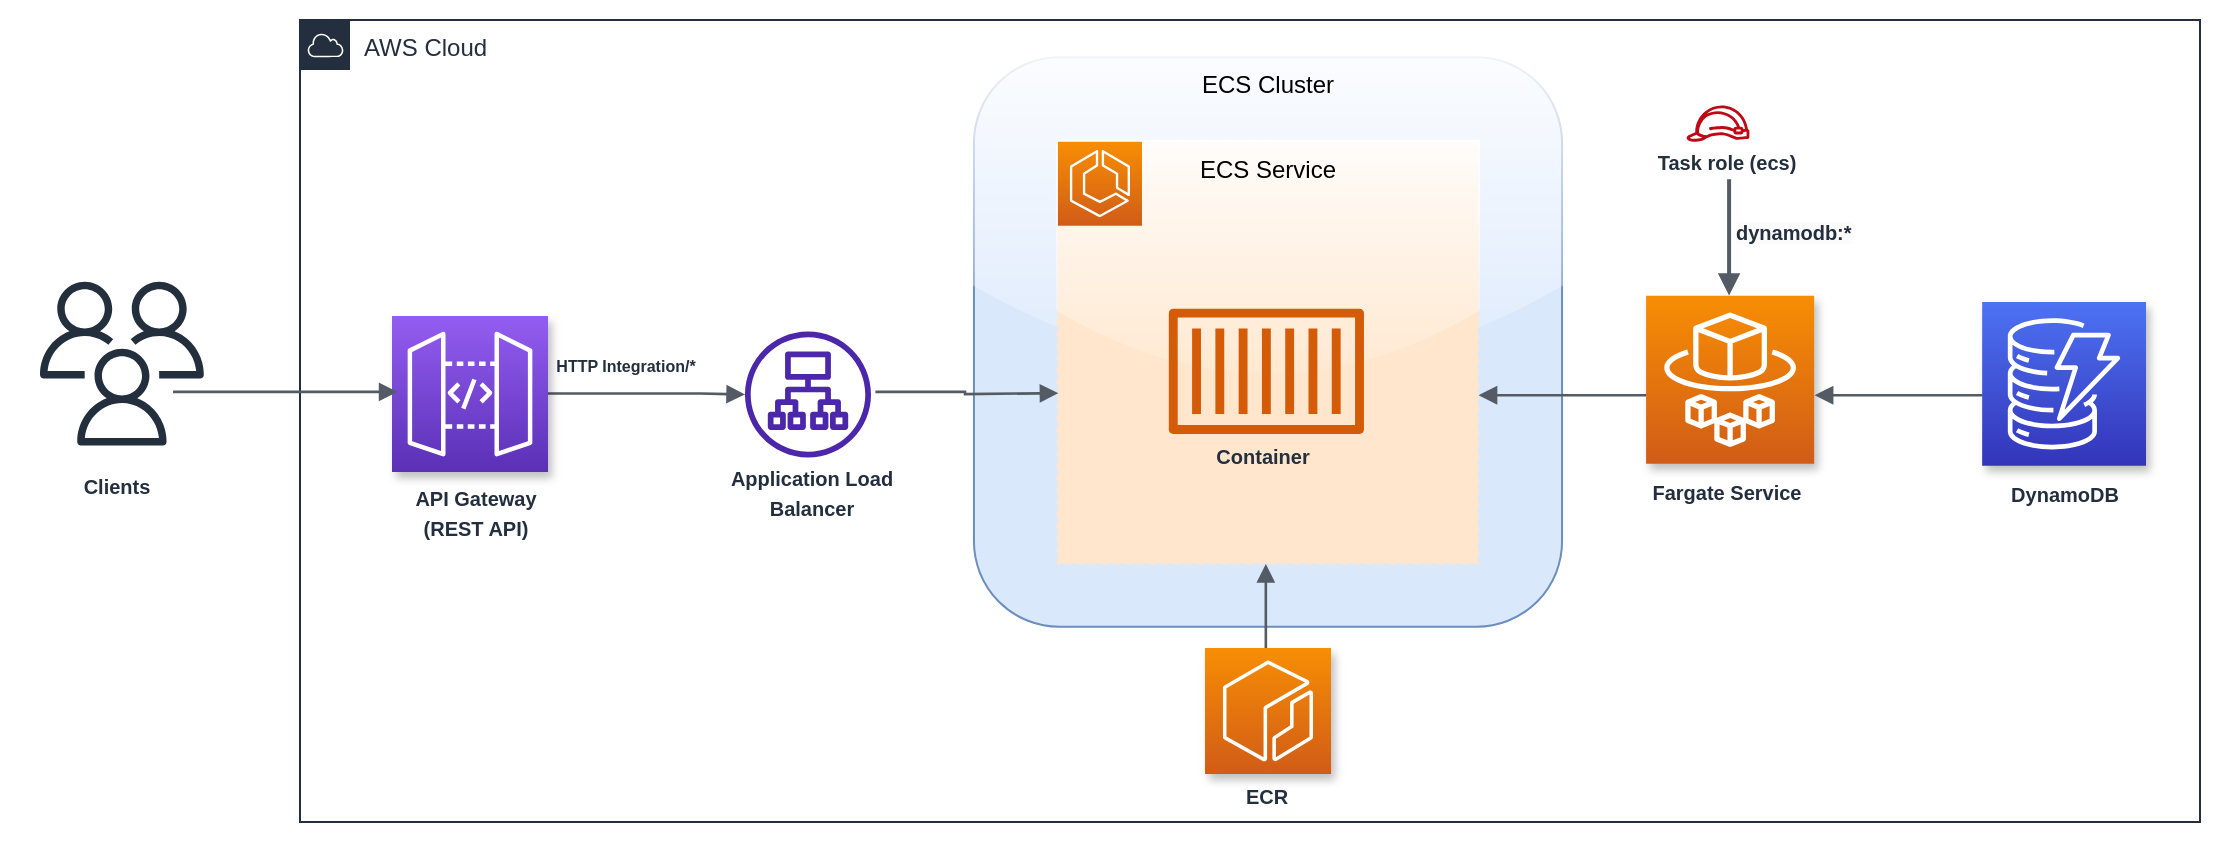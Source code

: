 <mxfile>
    <diagram id="a1ITMQyEzMLOkUEhuHSe" name="Page-1">
        <mxGraphModel dx="2148" dy="581" grid="1" gridSize="10" guides="1" tooltips="1" connect="1" arrows="1" fold="1" page="1" pageScale="1" pageWidth="1100" pageHeight="1700" background="none" math="0" shadow="0">
            <root>
                <mxCell id="0"/>
                <mxCell id="1" parent="0"/>
                <mxCell id="73" value="" style="group" vertex="1" connectable="0" parent="1">
                    <mxGeometry x="420" y="150" width="1110" height="420" as="geometry"/>
                </mxCell>
                <mxCell id="52" value="" style="group;fillColor=default;fillStyle=auto;spacingTop=0;verticalAlign=middle;labelPosition=center;verticalLabelPosition=middle;align=center;labelBorderColor=none;labelBackgroundColor=none;rounded=0;glass=0;shadow=0;strokeWidth=1;container=0;" parent="73" vertex="1" connectable="0">
                    <mxGeometry width="1110" height="420" as="geometry"/>
                </mxCell>
                <mxCell id="50" value="AWS Cloud" style="points=[[0,0],[0.25,0],[0.5,0],[0.75,0],[1,0],[1,0.25],[1,0.5],[1,0.75],[1,1],[0.75,1],[0.5,1],[0.25,1],[0,1],[0,0.75],[0,0.5],[0,0.25]];outlineConnect=0;gradientColor=none;html=1;whiteSpace=wrap;fontSize=12;fontStyle=0;container=0;pointerEvents=0;collapsible=0;recursiveResize=0;shape=mxgraph.aws4.group;grIcon=mxgraph.aws4.group_aws_cloud;strokeColor=#232F3E;fillColor=none;verticalAlign=top;align=left;spacingLeft=30;fontColor=#232F3E;dashed=0;rounded=0;shadow=0;glass=1;sketch=0;fillStyle=auto;strokeWidth=1;" parent="73" vertex="1">
                    <mxGeometry x="150" y="10" width="950" height="401" as="geometry"/>
                </mxCell>
                <mxCell id="65" value="" style="edgeStyle=orthogonalEdgeStyle;html=1;endArrow=block;elbow=vertical;startArrow=none;endFill=1;strokeColor=#545B64;rounded=0;strokeWidth=1.3;" parent="73" edge="1">
                    <mxGeometry width="100" relative="1" as="geometry">
                        <mxPoint x="270" y="196.5" as="sourcePoint"/>
                        <mxPoint x="372.291" y="196.999" as="targetPoint"/>
                        <Array as="points">
                            <mxPoint x="350" y="196.5"/>
                            <mxPoint x="350" y="196.5"/>
                        </Array>
                    </mxGeometry>
                </mxCell>
                <mxCell id="4" value="ECS Cluster" style="fillColor=#dae8fc;strokeColor=#6c8ebf;verticalAlign=top;fontStyle=0;shadow=0;glass=1;rounded=1;strokeWidth=1;container=0;" parent="73" vertex="1">
                    <mxGeometry x="486.967" y="28.64" width="294.067" height="284.754" as="geometry"/>
                </mxCell>
                <mxCell id="6" value="ECS Service" style="fillColor=#ffe6cc;strokeColor=#FFE6CC;dashed=1;verticalAlign=top;fontStyle=0;rounded=0;glass=1;shadow=0;fillStyle=auto;gradientColor=none;container=0;" parent="73" vertex="1">
                    <mxGeometry x="528.976" y="70.826" width="210.048" height="210.929" as="geometry"/>
                </mxCell>
                <mxCell id="7" value="" style="points=[[0,0,0],[0.25,0,0],[0.5,0,0],[0.75,0,0],[1,0,0],[0,1,0],[0.25,1,0],[0.5,1,0],[0.75,1,0],[1,1,0],[0,0.25,0],[0,0.5,0],[0,0.75,0],[1,0.25,0],[1,0.5,0],[1,0.75,0]];outlineConnect=0;fontColor=#232F3E;gradientColor=#F78E04;gradientDirection=north;fillColor=#D05C17;strokeColor=#ffffff;dashed=0;verticalLabelPosition=bottom;verticalAlign=top;align=center;html=1;fontSize=12;fontStyle=0;aspect=fixed;shape=mxgraph.aws4.resourceIcon;resIcon=mxgraph.aws4.ecs;shadow=0;container=0;" parent="73" vertex="1">
                    <mxGeometry x="528.976" y="70.826" width="42.01" height="42.01" as="geometry"/>
                </mxCell>
                <mxCell id="22" value="" style="sketch=0;outlineConnect=0;fontColor=#232F3E;gradientColor=none;fillColor=#D45B07;strokeColor=none;dashed=0;verticalLabelPosition=bottom;verticalAlign=top;align=center;html=1;fontSize=12;fontStyle=0;aspect=fixed;pointerEvents=1;shape=mxgraph.aws4.container_1;rounded=0;shadow=0;glass=1;fillStyle=auto;strokeWidth=1;container=0;" parent="73" vertex="1">
                    <mxGeometry x="584.408" y="154.143" width="97.567" height="63.014" as="geometry"/>
                </mxCell>
                <mxCell id="25" value="&lt;span style=&quot;color: rgb(35, 47, 62); font-size: 10px; font-weight: 700;&quot;&gt;Container&lt;/span&gt;" style="text;html=1;align=center;verticalAlign=middle;resizable=0;points=[];autosize=1;strokeColor=none;fillColor=none;container=0;" parent="73" vertex="1">
                    <mxGeometry x="596.433" y="213.203" width="70" height="30" as="geometry"/>
                </mxCell>
                <mxCell id="28" value="" style="edgeStyle=orthogonalEdgeStyle;html=1;endArrow=block;elbow=vertical;startArrow=none;endFill=1;strokeColor=#545B64;rounded=0;exitX=1.031;exitY=0.475;exitDx=0;exitDy=0;exitPerimeter=0;strokeWidth=1.3;" parent="73" source="42" edge="1">
                    <mxGeometry width="100" relative="1" as="geometry">
                        <mxPoint x="444.957" y="196.329" as="sourcePoint"/>
                        <mxPoint x="528.976" y="196.329" as="targetPoint"/>
                    </mxGeometry>
                </mxCell>
                <mxCell id="42" value="" style="sketch=0;outlineConnect=0;fontColor=#232F3E;gradientColor=none;fillColor=#4D27AA;strokeColor=none;dashed=0;verticalLabelPosition=bottom;verticalAlign=top;align=center;html=1;fontSize=12;fontStyle=0;aspect=fixed;pointerEvents=1;shape=mxgraph.aws4.application_load_balancer;rounded=0;shadow=0;glass=1;fillStyle=auto;strokeWidth=1;container=0;" parent="73" vertex="1">
                    <mxGeometry x="372.49" y="165.744" width="63.014" height="63.014" as="geometry"/>
                </mxCell>
                <mxCell id="45" value="&lt;span style=&quot;color: rgb(35, 47, 62); font-size: 10px; font-weight: 700;&quot;&gt;Application Load Balancer&lt;/span&gt;" style="text;html=1;strokeColor=none;fillColor=none;align=center;verticalAlign=middle;whiteSpace=wrap;rounded=0;shadow=0;glass=1;sketch=0;fillStyle=auto;strokeWidth=1;container=0;" parent="73" vertex="1">
                    <mxGeometry x="357.787" y="230.077" width="95.572" height="31.639" as="geometry"/>
                </mxCell>
                <mxCell id="46" value="" style="edgeStyle=orthogonalEdgeStyle;html=1;endArrow=block;elbow=vertical;startArrow=none;endFill=1;strokeColor=#545B64;rounded=0;strokeWidth=1.3;" parent="73" edge="1">
                    <mxGeometry width="100" relative="1" as="geometry">
                        <mxPoint x="632.666" y="323.941" as="sourcePoint"/>
                        <mxPoint x="632.666" y="281.755" as="targetPoint"/>
                    </mxGeometry>
                </mxCell>
                <mxCell id="9" value="" style="sketch=0;points=[[0,0,0],[0.25,0,0],[0.5,0,0],[0.75,0,0],[1,0,0],[0,1,0],[0.25,1,0],[0.5,1,0],[0.75,1,0],[1,1,0],[0,0.25,0],[0,0.5,0],[0,0.75,0],[1,0.25,0],[1,0.5,0],[1,0.75,0]];outlineConnect=0;fontColor=#232F3E;gradientColor=#F78E04;gradientDirection=north;fillColor=#D05C17;strokeColor=#ffffff;dashed=0;verticalLabelPosition=bottom;verticalAlign=top;align=center;html=1;fontSize=12;fontStyle=0;aspect=fixed;shape=mxgraph.aws4.resourceIcon;resIcon=mxgraph.aws4.ecr;shadow=1;container=0;" parent="73" vertex="1">
                    <mxGeometry x="602.493" y="323.941" width="63.014" height="63.014" as="geometry"/>
                </mxCell>
                <mxCell id="16" value="&lt;span style=&quot;color: rgb(35, 47, 62); font-size: 10px; font-weight: 700;&quot;&gt;ECR&lt;/span&gt;" style="text;html=1;align=center;verticalAlign=middle;resizable=0;points=[];autosize=1;strokeColor=none;fillColor=none;container=0;" parent="73" vertex="1">
                    <mxGeometry x="612.995" y="383.001" width="40" height="30" as="geometry"/>
                </mxCell>
                <mxCell id="27" value="" style="edgeStyle=orthogonalEdgeStyle;html=1;endArrow=none;elbow=vertical;startArrow=block;startFill=1;strokeColor=#545B64;rounded=0;strokeWidth=1.3;" parent="73" edge="1">
                    <mxGeometry width="100" relative="1" as="geometry">
                        <mxPoint x="739.024" y="197.383" as="sourcePoint"/>
                        <mxPoint x="823.043" y="197.383" as="targetPoint"/>
                    </mxGeometry>
                </mxCell>
                <mxCell id="13" value="" style="sketch=0;points=[[0,0,0],[0.25,0,0],[0.5,0,0],[0.75,0,0],[1,0,0],[0,1,0],[0.25,1,0],[0.5,1,0],[0.75,1,0],[1,1,0],[0,0.25,0],[0,0.5,0],[0,0.75,0],[1,0.25,0],[1,0.5,0],[1,0.75,0]];outlineConnect=0;fontColor=#232F3E;gradientColor=#F78E04;gradientDirection=north;fillColor=#D05C17;strokeColor=#ffffff;dashed=0;verticalLabelPosition=bottom;verticalAlign=top;align=center;html=1;fontSize=12;fontStyle=0;aspect=fixed;shape=mxgraph.aws4.resourceIcon;resIcon=mxgraph.aws4.fargate;rounded=0;shadow=1;glass=1;fillStyle=auto;strokeWidth=1;container=0;" parent="73" vertex="1">
                    <mxGeometry x="823.043" y="147.815" width="84.019" height="84.019" as="geometry"/>
                </mxCell>
                <mxCell id="17" value="&lt;span style=&quot;color: rgb(35, 47, 62); font-size: 10px; font-weight: 700;&quot;&gt;Fargate Service&lt;/span&gt;" style="text;html=1;align=center;verticalAlign=middle;resizable=0;points=[];autosize=1;strokeColor=none;fillColor=none;container=0;" parent="73" vertex="1">
                    <mxGeometry x="812.541" y="231.132" width="100" height="30" as="geometry"/>
                </mxCell>
                <mxCell id="37" value="" style="sketch=0;points=[[0,0,0],[0.25,0,0],[0.5,0,0],[0.75,0,0],[1,0,0],[0,1,0],[0.25,1,0],[0.5,1,0],[0.75,1,0],[1,1,0],[0,0.25,0],[0,0.5,0],[0,0.75,0],[1,0.25,0],[1,0.5,0],[1,0.75,0]];outlineConnect=0;fontColor=#232F3E;gradientColor=#4D72F3;gradientDirection=north;fillColor=#3334B9;strokeColor=#ffffff;dashed=0;verticalLabelPosition=bottom;verticalAlign=top;align=center;html=1;fontSize=12;fontStyle=0;aspect=fixed;shape=mxgraph.aws4.resourceIcon;resIcon=mxgraph.aws4.dynamodb;rounded=0;shadow=1;glass=1;fillStyle=auto;strokeWidth=1;container=0;" parent="73" vertex="1">
                    <mxGeometry x="991.081" y="150.979" width="81.919" height="81.919" as="geometry"/>
                </mxCell>
                <mxCell id="38" value="&lt;span style=&quot;color: rgb(35, 47, 62); font-size: 10px; font-weight: 700;&quot;&gt;DynamoDB&lt;/span&gt;" style="text;html=1;align=center;verticalAlign=middle;resizable=0;points=[];autosize=1;strokeColor=none;fillColor=none;container=0;" parent="73" vertex="1">
                    <mxGeometry x="991.78" y="232.186" width="80" height="30" as="geometry"/>
                </mxCell>
                <mxCell id="39" value="" style="edgeStyle=orthogonalEdgeStyle;html=1;endArrow=none;elbow=vertical;startArrow=block;startFill=1;strokeColor=#545B64;rounded=0;strokeWidth=1.3;" parent="73" edge="1">
                    <mxGeometry width="100" relative="1" as="geometry">
                        <mxPoint x="907.062" y="197.383" as="sourcePoint"/>
                        <mxPoint x="991.081" y="197.383" as="targetPoint"/>
                    </mxGeometry>
                </mxCell>
                <mxCell id="54" value="" style="sketch=0;outlineConnect=0;fontColor=#232F3E;gradientColor=none;fillColor=#BF0816;strokeColor=none;dashed=0;verticalLabelPosition=bottom;verticalAlign=top;align=center;html=1;fontSize=12;fontStyle=0;aspect=fixed;pointerEvents=1;shape=mxgraph.aws4.role;container=0;" parent="73" vertex="1">
                    <mxGeometry x="843" y="52.76" width="32" height="18.07" as="geometry"/>
                </mxCell>
                <mxCell id="56" value="&lt;span style=&quot;color: rgb(35, 47, 62); font-size: 10px; font-weight: 700;&quot;&gt;Task role (ecs)&lt;/span&gt;" style="text;html=1;align=center;verticalAlign=middle;resizable=0;points=[];autosize=1;strokeColor=none;fillColor=none;container=0;" parent="73" vertex="1">
                    <mxGeometry x="818.0" y="65.823" width="90" height="30" as="geometry"/>
                </mxCell>
                <mxCell id="57" value="" style="edgeStyle=orthogonalEdgeStyle;html=1;endArrow=block;elbow=vertical;startArrow=none;endFill=1;strokeColor=#545B64;rounded=0;strokeWidth=2;" parent="73" edge="1">
                    <mxGeometry width="100" relative="1" as="geometry">
                        <mxPoint x="864.55" y="89.62" as="sourcePoint"/>
                        <mxPoint x="864.55" y="147.81" as="targetPoint"/>
                    </mxGeometry>
                </mxCell>
                <mxCell id="58" value="&lt;span style=&quot;color: rgb(35, 47, 62); font-family: Helvetica; font-size: 10px; font-style: normal; font-variant-ligatures: normal; font-variant-caps: normal; font-weight: 700; letter-spacing: normal; orphans: 2; text-align: center; text-indent: 0px; text-transform: none; widows: 2; word-spacing: 0px; -webkit-text-stroke-width: 0px; background-color: rgb(251, 251, 251); text-decoration-thickness: initial; text-decoration-style: initial; text-decoration-color: initial; float: none; display: inline !important;&quot;&gt;dynamodb:*&lt;/span&gt;" style="text;whiteSpace=wrap;html=1;container=0;" parent="73" vertex="1">
                    <mxGeometry x="866" y="102.49" width="70" height="27.15" as="geometry"/>
                </mxCell>
                <mxCell id="71" value="&lt;span style=&quot;color: rgb(35, 47, 62); font-weight: 700;&quot;&gt;&lt;font style=&quot;font-size: 8px;&quot;&gt;HTTP Integration/*&lt;/font&gt;&lt;/span&gt;" style="text;html=1;strokeColor=none;fillColor=none;align=center;verticalAlign=middle;whiteSpace=wrap;rounded=0;shadow=0;glass=1;sketch=0;fillStyle=auto;strokeWidth=1;container=0;" vertex="1" parent="73">
                    <mxGeometry x="267.79" y="165.74" width="90" height="32.11" as="geometry"/>
                </mxCell>
                <mxCell id="62" value="" style="sketch=0;points=[[0,0,0],[0.25,0,0],[0.5,0,0],[0.75,0,0],[1,0,0],[0,1,0],[0.25,1,0],[0.5,1,0],[0.75,1,0],[1,1,0],[0,0.25,0],[0,0.5,0],[0,0.75,0],[1,0.25,0],[1,0.5,0],[1,0.75,0]];outlineConnect=0;fontColor=#232F3E;gradientColor=#945DF2;gradientDirection=north;fillColor=#5A30B5;strokeColor=#ffffff;dashed=0;verticalLabelPosition=bottom;verticalAlign=top;align=center;html=1;fontSize=12;fontStyle=0;aspect=fixed;shape=mxgraph.aws4.resourceIcon;resIcon=mxgraph.aws4.api_gateway;shadow=1;container=0;" parent="73" vertex="1">
                    <mxGeometry x="196" y="158" width="78" height="78" as="geometry"/>
                </mxCell>
                <mxCell id="66" value="&lt;span style=&quot;color: rgb(35, 47, 62); font-size: 10px; font-weight: 700;&quot;&gt;API Gateway&lt;br&gt;(REST API)&lt;/span&gt;" style="text;html=1;strokeColor=none;fillColor=none;align=center;verticalAlign=middle;whiteSpace=wrap;rounded=0;shadow=0;glass=1;sketch=0;fillStyle=auto;strokeWidth=1;container=0;" parent="73" vertex="1">
                    <mxGeometry x="189.997" y="240.077" width="95.572" height="31.639" as="geometry"/>
                </mxCell>
                <mxCell id="34" value="" style="edgeStyle=orthogonalEdgeStyle;html=1;endArrow=block;elbow=vertical;startArrow=none;endFill=1;strokeColor=#545B64;rounded=0;strokeWidth=1.3;" parent="73" edge="1">
                    <mxGeometry width="100" relative="1" as="geometry">
                        <mxPoint x="86.251" y="195.689" as="sourcePoint"/>
                        <mxPoint x="198.541" y="195.689" as="targetPoint"/>
                    </mxGeometry>
                </mxCell>
                <mxCell id="2" value="" style="sketch=0;outlineConnect=0;fontColor=#232F3E;gradientColor=none;fillColor=#232F3D;strokeColor=none;dashed=0;verticalLabelPosition=bottom;verticalAlign=top;align=center;html=1;fontSize=12;fontStyle=0;aspect=fixed;pointerEvents=1;shape=mxgraph.aws4.users;container=0;" parent="73" vertex="1">
                    <mxGeometry x="20" y="140.847" width="81.919" height="81.919" as="geometry"/>
                </mxCell>
                <mxCell id="15" value="&lt;span style=&quot;color: rgb(35, 47, 62); font-size: 10px; font-weight: 700;&quot;&gt;Clients&lt;/span&gt;" style="text;html=1;align=center;verticalAlign=middle;resizable=0;points=[];autosize=1;strokeColor=none;fillColor=none;container=0;" parent="73" vertex="1">
                    <mxGeometry x="27.86" y="228.383" width="60" height="30" as="geometry"/>
                </mxCell>
            </root>
        </mxGraphModel>
    </diagram>
</mxfile>